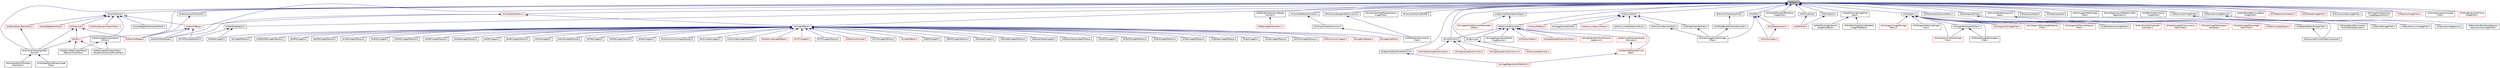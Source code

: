 digraph "itkArray.h"
{
 // LATEX_PDF_SIZE
  edge [fontname="Helvetica",fontsize="10",labelfontname="Helvetica",labelfontsize="10"];
  node [fontname="Helvetica",fontsize="10",shape=record];
  Node1 [label="itkArray.h",height=0.2,width=0.4,color="black", fillcolor="grey75", style="filled", fontcolor="black",tooltip=" "];
  Node1 -> Node2 [dir="back",color="midnightblue",fontsize="10",style="solid",fontname="Helvetica"];
  Node2 [label="itkAutomaticTopologyMesh\lSource.h",height=0.2,width=0.4,color="black", fillcolor="white", style="filled",URL="$itkAutomaticTopologyMeshSource_8h.html",tooltip=" "];
  Node2 -> Node3 [dir="back",color="midnightblue",fontsize="10",style="solid",fontname="Helvetica"];
  Node3 [label="itkSimplexMeshToTriangle\lMeshFilter.h",height=0.2,width=0.4,color="black", fillcolor="white", style="filled",URL="$itkSimplexMeshToTriangleMeshFilter_8h.html",tooltip=" "];
  Node2 -> Node4 [dir="back",color="midnightblue",fontsize="10",style="solid",fontname="Helvetica"];
  Node4 [label="itkTriangleMeshToBinaryImage\lFilter.h",height=0.2,width=0.4,color="black", fillcolor="white", style="filled",URL="$itkTriangleMeshToBinaryImageFilter_8h.html",tooltip=" "];
  Node1 -> Node5 [dir="back",color="midnightblue",fontsize="10",style="solid",fontname="Helvetica"];
  Node5 [label="itkBSplineInterpolationWeight\lFunction.h",height=0.2,width=0.4,color="black", fillcolor="white", style="filled",URL="$itkBSplineInterpolationWeightFunction_8h.html",tooltip=" "];
  Node5 -> Node6 [dir="back",color="midnightblue",fontsize="10",style="solid",fontname="Helvetica"];
  Node6 [label="itkBSplineBaseTransform.h",height=0.2,width=0.4,color="red", fillcolor="white", style="filled",URL="$itkBSplineBaseTransform_8h.html",tooltip=" "];
  Node1 -> Node29 [dir="back",color="midnightblue",fontsize="10",style="solid",fontname="Helvetica"];
  Node29 [label="itkCacheableScalarFunction.h",height=0.2,width=0.4,color="black", fillcolor="white", style="filled",URL="$itkCacheableScalarFunction_8h.html",tooltip=" "];
  Node29 -> Node30 [dir="back",color="midnightblue",fontsize="10",style="solid",fontname="Helvetica"];
  Node30 [label="itkCompositeValleyFunction.h",height=0.2,width=0.4,color="black", fillcolor="white", style="filled",URL="$itkCompositeValleyFunction_8h.html",tooltip=" "];
  Node30 -> Node31 [dir="back",color="midnightblue",fontsize="10",style="solid",fontname="Helvetica"];
  Node31 [label="itkMRIBiasFieldCorrection\lFilter.h",height=0.2,width=0.4,color="black", fillcolor="white", style="filled",URL="$itkMRIBiasFieldCorrectionFilter_8h.html",tooltip=" "];
  Node1 -> Node32 [dir="back",color="midnightblue",fontsize="10",style="solid",fontname="Helvetica"];
  Node32 [label="itkCellInterface.h",height=0.2,width=0.4,color="black", fillcolor="white", style="filled",URL="$itkCellInterface_8h.html",tooltip=" "];
  Node32 -> Node33 [dir="back",color="midnightblue",fontsize="10",style="solid",fontname="Helvetica"];
  Node33 [label="itkDefaultDynamicMeshTraits.h",height=0.2,width=0.4,color="red", fillcolor="white", style="filled",URL="$itkDefaultDynamicMeshTraits_8h.html",tooltip=" "];
  Node32 -> Node42 [dir="back",color="midnightblue",fontsize="10",style="solid",fontname="Helvetica"];
  Node42 [label="itkDefaultStaticMeshTraits.h",height=0.2,width=0.4,color="red", fillcolor="white", style="filled",URL="$itkDefaultStaticMeshTraits_8h.html",tooltip=" "];
  Node42 -> Node2 [dir="back",color="midnightblue",fontsize="10",style="solid",fontname="Helvetica"];
  Node32 -> Node77 [dir="back",color="midnightblue",fontsize="10",style="solid",fontname="Helvetica"];
  Node77 [label="itkMesh.h",height=0.2,width=0.4,color="red", fillcolor="white", style="filled",URL="$itkMesh_8h.html",tooltip=" "];
  Node77 -> Node2 [dir="back",color="midnightblue",fontsize="10",style="solid",fontname="Helvetica"];
  Node77 -> Node78 [dir="back",color="midnightblue",fontsize="10",style="solid",fontname="Helvetica"];
  Node78 [label="itkDeformableSimplexMesh3\lDBalloonForceFilter.h",height=0.2,width=0.4,color="black", fillcolor="white", style="filled",URL="$itkDeformableSimplexMesh3DBalloonForceFilter_8h.html",tooltip=" "];
  Node77 -> Node79 [dir="back",color="midnightblue",fontsize="10",style="solid",fontname="Helvetica"];
  Node79 [label="itkDeformableSimplexMesh3\lDGradientConstraintForceFilter.h",height=0.2,width=0.4,color="black", fillcolor="white", style="filled",URL="$itkDeformableSimplexMesh3DGradientConstraintForceFilter_8h.html",tooltip=" "];
  Node32 -> Node125 [dir="back",color="midnightblue",fontsize="10",style="solid",fontname="Helvetica"];
  Node125 [label="itkMeshIOBase.h",height=0.2,width=0.4,color="red", fillcolor="white", style="filled",URL="$itkMeshIOBase_8h.html",tooltip=" "];
  Node125 -> Node134 [dir="back",color="midnightblue",fontsize="10",style="solid",fontname="Helvetica"];
  Node134 [label="itkMeshFileReader.h",height=0.2,width=0.4,color="red", fillcolor="white", style="filled",URL="$itkMeshFileReader_8h.html",tooltip=" "];
  Node125 -> Node138 [dir="back",color="midnightblue",fontsize="10",style="solid",fontname="Helvetica"];
  Node138 [label="itkMeshIOTestHelper.h",height=0.2,width=0.4,color="black", fillcolor="white", style="filled",URL="$itkMeshIOTestHelper_8h.html",tooltip=" "];
  Node125 -> Node143 [dir="back",color="midnightblue",fontsize="10",style="solid",fontname="Helvetica"];
  Node143 [label="itkVTKPolyDataMeshIO.h",height=0.2,width=0.4,color="black", fillcolor="white", style="filled",URL="$itkVTKPolyDataMeshIO_8h.html",tooltip=" "];
  Node32 -> Node145 [dir="back",color="midnightblue",fontsize="10",style="solid",fontname="Helvetica"];
  Node145 [label="itkQuadEdgeMeshExtendedTraits.h",height=0.2,width=0.4,color="black", fillcolor="white", style="filled",URL="$itkQuadEdgeMeshExtendedTraits_8h.html",tooltip=" "];
  Node32 -> Node146 [dir="back",color="midnightblue",fontsize="10",style="solid",fontname="Helvetica"];
  Node146 [label="itkQuadEdgeMeshTraits.h",height=0.2,width=0.4,color="red", fillcolor="white", style="filled",URL="$itkQuadEdgeMeshTraits_8h.html",tooltip=" "];
  Node32 -> Node147 [dir="back",color="midnightblue",fontsize="10",style="solid",fontname="Helvetica"];
  Node147 [label="itkVertexCell.h",height=0.2,width=0.4,color="red", fillcolor="white", style="filled",URL="$itkVertexCell_8h.html",tooltip=" "];
  Node147 -> Node2 [dir="back",color="midnightblue",fontsize="10",style="solid",fontname="Helvetica"];
  Node147 -> Node77 [dir="back",color="midnightblue",fontsize="10",style="solid",fontname="Helvetica"];
  Node147 -> Node134 [dir="back",color="midnightblue",fontsize="10",style="solid",fontname="Helvetica"];
  Node1 -> Node164 [dir="back",color="midnightblue",fontsize="10",style="solid",fontname="Helvetica"];
  Node164 [label="itkContourDirectedMeanDistance\lImageFilter.h",height=0.2,width=0.4,color="black", fillcolor="white", style="filled",URL="$itkContourDirectedMeanDistanceImageFilter_8h.html",tooltip=" "];
  Node1 -> Node165 [dir="back",color="midnightblue",fontsize="10",style="solid",fontname="Helvetica"];
  Node165 [label="itkConvertArrayPixelBuffer.h",height=0.2,width=0.4,color="black", fillcolor="white", style="filled",URL="$itkConvertArrayPixelBuffer_8h.html",tooltip=" "];
  Node1 -> Node166 [dir="back",color="midnightblue",fontsize="10",style="solid",fontname="Helvetica"];
  Node166 [label="itkCostFunction.h",height=0.2,width=0.4,color="black", fillcolor="white", style="filled",URL="$itkCostFunction_8h.html",tooltip=" "];
  Node166 -> Node167 [dir="back",color="midnightblue",fontsize="10",style="solid",fontname="Helvetica"];
  Node167 [label="itkMultipleValuedCostFunction.h",height=0.2,width=0.4,color="red", fillcolor="white", style="filled",URL="$itkMultipleValuedCostFunction_8h.html",tooltip=" "];
  Node166 -> Node176 [dir="back",color="midnightblue",fontsize="10",style="solid",fontname="Helvetica"];
  Node176 [label="itkSingleValuedCostFunction.h",height=0.2,width=0.4,color="red", fillcolor="white", style="filled",URL="$itkSingleValuedCostFunction_8h.html",tooltip=" "];
  Node166 -> Node210 [dir="back",color="midnightblue",fontsize="10",style="solid",fontname="Helvetica"];
  Node210 [label="itkSingleValuedCostFunctionv4.h",height=0.2,width=0.4,color="red", fillcolor="white", style="filled",URL="$itkSingleValuedCostFunctionv4_8h.html",tooltip=" "];
  Node1 -> Node233 [dir="back",color="midnightblue",fontsize="10",style="solid",fontname="Helvetica"];
  Node233 [label="itkDecisionRule.h",height=0.2,width=0.4,color="black", fillcolor="white", style="filled",URL="$itkDecisionRule_8h.html",tooltip=" "];
  Node233 -> Node234 [dir="back",color="midnightblue",fontsize="10",style="solid",fontname="Helvetica"];
  Node234 [label="itkClassifierBase.h",height=0.2,width=0.4,color="red", fillcolor="white", style="filled",URL="$itkClassifierBase_8h.html",tooltip=" "];
  Node233 -> Node238 [dir="back",color="midnightblue",fontsize="10",style="solid",fontname="Helvetica"];
  Node238 [label="itkImageClassifierFilter.h",height=0.2,width=0.4,color="black", fillcolor="white", style="filled",URL="$itkImageClassifierFilter_8h.html",tooltip=" "];
  Node233 -> Node239 [dir="back",color="midnightblue",fontsize="10",style="solid",fontname="Helvetica"];
  Node239 [label="itkMaximumDecisionRule.h",height=0.2,width=0.4,color="red", fillcolor="white", style="filled",URL="$itkMaximumDecisionRule_8h.html",tooltip=" "];
  Node233 -> Node241 [dir="back",color="midnightblue",fontsize="10",style="solid",fontname="Helvetica"];
  Node241 [label="itkMaximumRatioDecisionRule.h",height=0.2,width=0.4,color="black", fillcolor="white", style="filled",URL="$itkMaximumRatioDecisionRule_8h.html",tooltip=" "];
  Node233 -> Node242 [dir="back",color="midnightblue",fontsize="10",style="solid",fontname="Helvetica"];
  Node242 [label="itkMinimumDecisionRule.h",height=0.2,width=0.4,color="black", fillcolor="white", style="filled",URL="$itkMinimumDecisionRule_8h.html",tooltip=" "];
  Node242 -> Node243 [dir="back",color="midnightblue",fontsize="10",style="solid",fontname="Helvetica"];
  Node243 [label="itkScalarImageKmeansImage\lFilter.h",height=0.2,width=0.4,color="black", fillcolor="white", style="filled",URL="$itkScalarImageKmeansImageFilter_8h.html",tooltip=" "];
  Node233 -> Node244 [dir="back",color="midnightblue",fontsize="10",style="solid",fontname="Helvetica"];
  Node244 [label="itkSampleClassifierFilter.h",height=0.2,width=0.4,color="black", fillcolor="white", style="filled",URL="$itkSampleClassifierFilter_8h.html",tooltip=" "];
  Node244 -> Node243 [dir="back",color="midnightblue",fontsize="10",style="solid",fontname="Helvetica"];
  Node1 -> Node107 [dir="back",color="midnightblue",fontsize="10",style="solid",fontname="Helvetica"];
  Node107 [label="itkDeformableSimplexMesh3\lDFilter.h",height=0.2,width=0.4,color="black", fillcolor="white", style="filled",URL="$itkDeformableSimplexMesh3DFilter_8h.html",tooltip=" "];
  Node107 -> Node78 [dir="back",color="midnightblue",fontsize="10",style="solid",fontname="Helvetica"];
  Node107 -> Node79 [dir="back",color="midnightblue",fontsize="10",style="solid",fontname="Helvetica"];
  Node1 -> Node245 [dir="back",color="midnightblue",fontsize="10",style="solid",fontname="Helvetica"];
  Node245 [label="itkDirectedHausdorffDistance\lImageFilter.h",height=0.2,width=0.4,color="black", fillcolor="white", style="filled",URL="$itkDirectedHausdorffDistanceImageFilter_8h.html",tooltip=" "];
  Node1 -> Node246 [dir="back",color="midnightblue",fontsize="10",style="solid",fontname="Helvetica"];
  Node246 [label="itkFancyString.h",height=0.2,width=0.4,color="black", fillcolor="white", style="filled",URL="$itkFancyString_8h.html",tooltip=" "];
  Node246 -> Node247 [dir="back",color="midnightblue",fontsize="10",style="solid",fontname="Helvetica"];
  Node247 [label="itkDOMNode.h",height=0.2,width=0.4,color="red", fillcolor="white", style="filled",URL="$itkDOMNode_8h.html",tooltip=" "];
  Node1 -> Node87 [dir="back",color="midnightblue",fontsize="10",style="solid",fontname="Helvetica"];
  Node87 [label="itkFastMarchingImageFilter\lBase.h",height=0.2,width=0.4,color="black", fillcolor="white", style="filled",URL="$itkFastMarchingImageFilterBase_8h.html",tooltip=" "];
  Node87 -> Node88 [dir="back",color="midnightblue",fontsize="10",style="solid",fontname="Helvetica"];
  Node88 [label="itkFastMarchingExtension\lImageFilterBase.h",height=0.2,width=0.4,color="black", fillcolor="white", style="filled",URL="$itkFastMarchingExtensionImageFilterBase_8h.html",tooltip=" "];
  Node87 -> Node89 [dir="back",color="midnightblue",fontsize="10",style="solid",fontname="Helvetica"];
  Node89 [label="itkFastMarchingUpwindGradient\lImageFilterBase.h",height=0.2,width=0.4,color="black", fillcolor="white", style="filled",URL="$itkFastMarchingUpwindGradientImageFilterBase_8h.html",tooltip=" "];
  Node1 -> Node253 [dir="back",color="midnightblue",fontsize="10",style="solid",fontname="Helvetica"];
  Node253 [label="itkHistogram.h",height=0.2,width=0.4,color="black", fillcolor="white", style="filled",URL="$itkHistogram_8h.html",tooltip=" "];
  Node253 -> Node12 [dir="back",color="midnightblue",fontsize="10",style="solid",fontname="Helvetica"];
  Node12 [label="itkHistogramImageToImage\lMetric.h",height=0.2,width=0.4,color="red", fillcolor="white", style="filled",URL="$itkHistogramImageToImageMetric_8h.html",tooltip=" "];
  Node253 -> Node254 [dir="back",color="midnightblue",fontsize="10",style="solid",fontname="Helvetica"];
  Node254 [label="itkHistogramMatchingImage\lFilter.h",height=0.2,width=0.4,color="black", fillcolor="white", style="filled",URL="$itkHistogramMatchingImageFilter_8h.html",tooltip=" "];
  Node253 -> Node255 [dir="back",color="midnightblue",fontsize="10",style="solid",fontname="Helvetica"];
  Node255 [label="itkHistogramThresholdImage\lFilter.h",height=0.2,width=0.4,color="red", fillcolor="white", style="filled",URL="$itkHistogramThresholdImageFilter_8h.html",tooltip=" "];
  Node253 -> Node268 [dir="back",color="midnightblue",fontsize="10",style="solid",fontname="Helvetica"];
  Node268 [label="itkHistogramToImageFilter.h",height=0.2,width=0.4,color="red", fillcolor="white", style="filled",URL="$itkHistogramToImageFilter_8h.html",tooltip=" "];
  Node253 -> Node273 [dir="back",color="midnightblue",fontsize="10",style="solid",fontname="Helvetica"];
  Node273 [label="itkHistogramToRunLengthFeatures\lFilter.h",height=0.2,width=0.4,color="red", fillcolor="white", style="filled",URL="$itkHistogramToRunLengthFeaturesFilter_8h.html",tooltip=" "];
  Node253 -> Node275 [dir="back",color="midnightblue",fontsize="10",style="solid",fontname="Helvetica"];
  Node275 [label="itkHistogramToTextureFeatures\lFilter.h",height=0.2,width=0.4,color="red", fillcolor="white", style="filled",URL="$itkHistogramToTextureFeaturesFilter_8h.html",tooltip=" "];
  Node253 -> Node277 [dir="back",color="midnightblue",fontsize="10",style="solid",fontname="Helvetica"];
  Node277 [label="itkImageToHistogramFilter.h",height=0.2,width=0.4,color="black", fillcolor="white", style="filled",URL="$itkImageToHistogramFilter_8h.html",tooltip=" "];
  Node277 -> Node255 [dir="back",color="midnightblue",fontsize="10",style="solid",fontname="Helvetica"];
  Node277 -> Node278 [dir="back",color="midnightblue",fontsize="10",style="solid",fontname="Helvetica"];
  Node278 [label="itkMaskedImageToHistogram\lFilter.h",height=0.2,width=0.4,color="black", fillcolor="white", style="filled",URL="$itkMaskedImageToHistogramFilter_8h.html",tooltip=" "];
  Node253 -> Node279 [dir="back",color="midnightblue",fontsize="10",style="solid",fontname="Helvetica"];
  Node279 [label="itkLabelStatisticsImageFilter.h",height=0.2,width=0.4,color="black", fillcolor="white", style="filled",URL="$itkLabelStatisticsImageFilter_8h.html",tooltip=" "];
  Node253 -> Node278 [dir="back",color="midnightblue",fontsize="10",style="solid",fontname="Helvetica"];
  Node253 -> Node280 [dir="back",color="midnightblue",fontsize="10",style="solid",fontname="Helvetica"];
  Node280 [label="itkOtsuMultipleThresholds\lCalculator.h",height=0.2,width=0.4,color="red", fillcolor="white", style="filled",URL="$itkOtsuMultipleThresholdsCalculator_8h.html",tooltip=" "];
  Node253 -> Node283 [dir="back",color="midnightblue",fontsize="10",style="solid",fontname="Helvetica"];
  Node283 [label="itkScalarImageToCooccurrence\lMatrixFilter.h",height=0.2,width=0.4,color="red", fillcolor="white", style="filled",URL="$itkScalarImageToCooccurrenceMatrixFilter_8h.html",tooltip=" "];
  Node253 -> Node284 [dir="back",color="midnightblue",fontsize="10",style="solid",fontname="Helvetica"];
  Node284 [label="itkScalarImageToHistogram\lGenerator.h",height=0.2,width=0.4,color="red", fillcolor="white", style="filled",URL="$itkScalarImageToHistogramGenerator_8h.html",tooltip=" "];
  Node253 -> Node285 [dir="back",color="midnightblue",fontsize="10",style="solid",fontname="Helvetica"];
  Node285 [label="itkScalarImageToRunLength\lMatrixFilter.h",height=0.2,width=0.4,color="red", fillcolor="white", style="filled",URL="$itkScalarImageToRunLengthMatrixFilter_8h.html",tooltip=" "];
  Node253 -> Node286 [dir="back",color="midnightblue",fontsize="10",style="solid",fontname="Helvetica"];
  Node286 [label="itkStatisticsLabelObject.h",height=0.2,width=0.4,color="red", fillcolor="white", style="filled",URL="$itkStatisticsLabelObject_8h.html",tooltip=" "];
  Node1 -> Node298 [dir="back",color="midnightblue",fontsize="10",style="solid",fontname="Helvetica"];
  Node298 [label="itkImageIOBase.h",height=0.2,width=0.4,color="black", fillcolor="white", style="filled",URL="$itkImageIOBase_8h.html",tooltip=" "];
  Node298 -> Node299 [dir="back",color="midnightblue",fontsize="10",style="solid",fontname="Helvetica"];
  Node299 [label="itkBMPImageIO.h",height=0.2,width=0.4,color="black", fillcolor="white", style="filled",URL="$itkBMPImageIO_8h.html",tooltip=" "];
  Node298 -> Node300 [dir="back",color="midnightblue",fontsize="10",style="solid",fontname="Helvetica"];
  Node300 [label="itkBMPImageIOFactory.h",height=0.2,width=0.4,color="black", fillcolor="white", style="filled",URL="$itkBMPImageIOFactory_8h.html",tooltip=" "];
  Node298 -> Node301 [dir="back",color="midnightblue",fontsize="10",style="solid",fontname="Helvetica"];
  Node301 [label="itkBioRadImageIO.h",height=0.2,width=0.4,color="black", fillcolor="white", style="filled",URL="$itkBioRadImageIO_8h.html",tooltip=" "];
  Node298 -> Node302 [dir="back",color="midnightblue",fontsize="10",style="solid",fontname="Helvetica"];
  Node302 [label="itkBioRadImageIOFactory.h",height=0.2,width=0.4,color="black", fillcolor="white", style="filled",URL="$itkBioRadImageIOFactory_8h.html",tooltip=" "];
  Node298 -> Node303 [dir="back",color="midnightblue",fontsize="10",style="solid",fontname="Helvetica"];
  Node303 [label="itkBruker2dseqImageIO.h",height=0.2,width=0.4,color="black", fillcolor="white", style="filled",URL="$itkBruker2dseqImageIO_8h.html",tooltip=" "];
  Node298 -> Node304 [dir="back",color="midnightblue",fontsize="10",style="solid",fontname="Helvetica"];
  Node304 [label="itkBruker2dseqImageIOFactory.h",height=0.2,width=0.4,color="black", fillcolor="white", style="filled",URL="$itkBruker2dseqImageIOFactory_8h.html",tooltip=" "];
  Node298 -> Node305 [dir="back",color="midnightblue",fontsize="10",style="solid",fontname="Helvetica"];
  Node305 [label="itkGDCMImageIO.h",height=0.2,width=0.4,color="black", fillcolor="white", style="filled",URL="$itkGDCMImageIO_8h.html",tooltip=" "];
  Node298 -> Node306 [dir="back",color="midnightblue",fontsize="10",style="solid",fontname="Helvetica"];
  Node306 [label="itkGDCMImageIOFactory.h",height=0.2,width=0.4,color="black", fillcolor="white", style="filled",URL="$itkGDCMImageIOFactory_8h.html",tooltip=" "];
  Node298 -> Node307 [dir="back",color="midnightblue",fontsize="10",style="solid",fontname="Helvetica"];
  Node307 [label="itkGE4ImageIOFactory.h",height=0.2,width=0.4,color="black", fillcolor="white", style="filled",URL="$itkGE4ImageIOFactory_8h.html",tooltip=" "];
  Node298 -> Node308 [dir="back",color="midnightblue",fontsize="10",style="solid",fontname="Helvetica"];
  Node308 [label="itkGE5ImageIOFactory.h",height=0.2,width=0.4,color="black", fillcolor="white", style="filled",URL="$itkGE5ImageIOFactory_8h.html",tooltip=" "];
  Node298 -> Node309 [dir="back",color="midnightblue",fontsize="10",style="solid",fontname="Helvetica"];
  Node309 [label="itkGEAdwImageIOFactory.h",height=0.2,width=0.4,color="black", fillcolor="white", style="filled",URL="$itkGEAdwImageIOFactory_8h.html",tooltip=" "];
  Node298 -> Node310 [dir="back",color="midnightblue",fontsize="10",style="solid",fontname="Helvetica"];
  Node310 [label="itkGiplImageIO.h",height=0.2,width=0.4,color="black", fillcolor="white", style="filled",URL="$itkGiplImageIO_8h.html",tooltip=" "];
  Node298 -> Node311 [dir="back",color="midnightblue",fontsize="10",style="solid",fontname="Helvetica"];
  Node311 [label="itkGiplImageIOFactory.h",height=0.2,width=0.4,color="black", fillcolor="white", style="filled",URL="$itkGiplImageIOFactory_8h.html",tooltip=" "];
  Node298 -> Node312 [dir="back",color="midnightblue",fontsize="10",style="solid",fontname="Helvetica"];
  Node312 [label="itkHDF5ImageIOFactory.h",height=0.2,width=0.4,color="black", fillcolor="white", style="filled",URL="$itkHDF5ImageIOFactory_8h.html",tooltip=" "];
  Node298 -> Node313 [dir="back",color="midnightblue",fontsize="10",style="solid",fontname="Helvetica"];
  Node313 [label="itkIPLCommonImageIO.h",height=0.2,width=0.4,color="red", fillcolor="white", style="filled",URL="$itkIPLCommonImageIO_8h.html",tooltip="This file was written as a modification to the itkMetaImageIO as a new method for reading in files fr..."];
  Node298 -> Node318 [dir="back",color="midnightblue",fontsize="10",style="solid",fontname="Helvetica"];
  Node318 [label="itkImageFileReader.h",height=0.2,width=0.4,color="red", fillcolor="white", style="filled",URL="$itkImageFileReader_8h.html",tooltip=" "];
  Node298 -> Node321 [dir="back",color="midnightblue",fontsize="10",style="solid",fontname="Helvetica"];
  Node321 [label="itkImageFileWriter.h",height=0.2,width=0.4,color="red", fillcolor="white", style="filled",URL="$itkImageFileWriter_8h.html",tooltip=" "];
  Node298 -> Node323 [dir="back",color="midnightblue",fontsize="10",style="solid",fontname="Helvetica"];
  Node323 [label="itkImageIOFactory.h",height=0.2,width=0.4,color="black", fillcolor="white", style="filled",URL="$itkImageIOFactory_8h.html",tooltip=" "];
  Node298 -> Node324 [dir="back",color="midnightblue",fontsize="10",style="solid",fontname="Helvetica"];
  Node324 [label="itkJPEG2000ImageIOFactory.h",height=0.2,width=0.4,color="black", fillcolor="white", style="filled",URL="$itkJPEG2000ImageIOFactory_8h.html",tooltip=" "];
  Node298 -> Node325 [dir="back",color="midnightblue",fontsize="10",style="solid",fontname="Helvetica"];
  Node325 [label="itkJPEGImageIO.h",height=0.2,width=0.4,color="black", fillcolor="white", style="filled",URL="$itkJPEGImageIO_8h.html",tooltip=" "];
  Node298 -> Node326 [dir="back",color="midnightblue",fontsize="10",style="solid",fontname="Helvetica"];
  Node326 [label="itkJPEGImageIOFactory.h",height=0.2,width=0.4,color="black", fillcolor="white", style="filled",URL="$itkJPEGImageIOFactory_8h.html",tooltip=" "];
  Node298 -> Node327 [dir="back",color="midnightblue",fontsize="10",style="solid",fontname="Helvetica"];
  Node327 [label="itkLSMImageIOFactory.h",height=0.2,width=0.4,color="black", fillcolor="white", style="filled",URL="$itkLSMImageIOFactory_8h.html",tooltip=" "];
  Node298 -> Node328 [dir="back",color="midnightblue",fontsize="10",style="solid",fontname="Helvetica"];
  Node328 [label="itkMINCImageIO.h",height=0.2,width=0.4,color="black", fillcolor="white", style="filled",URL="$itkMINCImageIO_8h.html",tooltip=" "];
  Node298 -> Node329 [dir="back",color="midnightblue",fontsize="10",style="solid",fontname="Helvetica"];
  Node329 [label="itkMINCImageIOFactory.h",height=0.2,width=0.4,color="black", fillcolor="white", style="filled",URL="$itkMINCImageIOFactory_8h.html",tooltip=" "];
  Node298 -> Node330 [dir="back",color="midnightblue",fontsize="10",style="solid",fontname="Helvetica"];
  Node330 [label="itkMRCImageIOFactory.h",height=0.2,width=0.4,color="black", fillcolor="white", style="filled",URL="$itkMRCImageIOFactory_8h.html",tooltip=" "];
  Node298 -> Node331 [dir="back",color="midnightblue",fontsize="10",style="solid",fontname="Helvetica"];
  Node331 [label="itkMetaImageIO.h",height=0.2,width=0.4,color="black", fillcolor="white", style="filled",URL="$itkMetaImageIO_8h.html",tooltip=" "];
  Node298 -> Node332 [dir="back",color="midnightblue",fontsize="10",style="solid",fontname="Helvetica"];
  Node332 [label="itkMetaImageIOFactory.h",height=0.2,width=0.4,color="black", fillcolor="white", style="filled",URL="$itkMetaImageIOFactory_8h.html",tooltip=" "];
  Node298 -> Node333 [dir="back",color="midnightblue",fontsize="10",style="solid",fontname="Helvetica"];
  Node333 [label="itkNiftiImageIO.h",height=0.2,width=0.4,color="black", fillcolor="white", style="filled",URL="$itkNiftiImageIO_8h.html",tooltip=" "];
  Node298 -> Node334 [dir="back",color="midnightblue",fontsize="10",style="solid",fontname="Helvetica"];
  Node334 [label="itkNiftiImageIOFactory.h",height=0.2,width=0.4,color="black", fillcolor="white", style="filled",URL="$itkNiftiImageIOFactory_8h.html",tooltip=" "];
  Node298 -> Node335 [dir="back",color="midnightblue",fontsize="10",style="solid",fontname="Helvetica"];
  Node335 [label="itkNrrdImageIO.h",height=0.2,width=0.4,color="black", fillcolor="white", style="filled",URL="$itkNrrdImageIO_8h.html",tooltip=" "];
  Node298 -> Node336 [dir="back",color="midnightblue",fontsize="10",style="solid",fontname="Helvetica"];
  Node336 [label="itkNrrdImageIOFactory.h",height=0.2,width=0.4,color="black", fillcolor="white", style="filled",URL="$itkNrrdImageIOFactory_8h.html",tooltip=" "];
  Node298 -> Node337 [dir="back",color="midnightblue",fontsize="10",style="solid",fontname="Helvetica"];
  Node337 [label="itkPNGImageIO.h",height=0.2,width=0.4,color="black", fillcolor="white", style="filled",URL="$itkPNGImageIO_8h.html",tooltip=" "];
  Node298 -> Node338 [dir="back",color="midnightblue",fontsize="10",style="solid",fontname="Helvetica"];
  Node338 [label="itkPNGImageIOFactory.h",height=0.2,width=0.4,color="black", fillcolor="white", style="filled",URL="$itkPNGImageIOFactory_8h.html",tooltip=" "];
  Node298 -> Node339 [dir="back",color="midnightblue",fontsize="10",style="solid",fontname="Helvetica"];
  Node339 [label="itkRawImageIO.h",height=0.2,width=0.4,color="black", fillcolor="white", style="filled",URL="$itkRawImageIO_8h.html",tooltip=" "];
  Node298 -> Node340 [dir="back",color="midnightblue",fontsize="10",style="solid",fontname="Helvetica"];
  Node340 [label="itkSiemensVisionImageIOFactory.h",height=0.2,width=0.4,color="black", fillcolor="white", style="filled",URL="$itkSiemensVisionImageIOFactory_8h.html",tooltip=" "];
  Node298 -> Node341 [dir="back",color="midnightblue",fontsize="10",style="solid",fontname="Helvetica"];
  Node341 [label="itkStimulateImageIO.h",height=0.2,width=0.4,color="black", fillcolor="white", style="filled",URL="$itkStimulateImageIO_8h.html",tooltip=" "];
  Node298 -> Node342 [dir="back",color="midnightblue",fontsize="10",style="solid",fontname="Helvetica"];
  Node342 [label="itkStimulateImageIOFactory.h",height=0.2,width=0.4,color="black", fillcolor="white", style="filled",URL="$itkStimulateImageIOFactory_8h.html",tooltip=" "];
  Node298 -> Node343 [dir="back",color="midnightblue",fontsize="10",style="solid",fontname="Helvetica"];
  Node343 [label="itkStreamingImageIOBase.h",height=0.2,width=0.4,color="red", fillcolor="white", style="filled",URL="$itkStreamingImageIOBase_8h.html",tooltip=" "];
  Node298 -> Node348 [dir="back",color="midnightblue",fontsize="10",style="solid",fontname="Helvetica"];
  Node348 [label="itkTIFFImageIO.h",height=0.2,width=0.4,color="red", fillcolor="white", style="filled",URL="$itkTIFFImageIO_8h.html",tooltip=" "];
  Node298 -> Node350 [dir="back",color="midnightblue",fontsize="10",style="solid",fontname="Helvetica"];
  Node350 [label="itkTIFFImageIOFactory.h",height=0.2,width=0.4,color="black", fillcolor="white", style="filled",URL="$itkTIFFImageIOFactory_8h.html",tooltip=" "];
  Node298 -> Node351 [dir="back",color="midnightblue",fontsize="10",style="solid",fontname="Helvetica"];
  Node351 [label="itkTestDriverInclude.h",height=0.2,width=0.4,color="red", fillcolor="white", style="filled",URL="$itkTestDriverInclude_8h.html",tooltip=" "];
  Node298 -> Node354 [dir="back",color="midnightblue",fontsize="10",style="solid",fontname="Helvetica"];
  Node354 [label="itkVTKImageIOFactory.h",height=0.2,width=0.4,color="black", fillcolor="white", style="filled",URL="$itkVTKImageIOFactory_8h.html",tooltip=" "];
  Node298 -> Node355 [dir="back",color="midnightblue",fontsize="10",style="solid",fontname="Helvetica"];
  Node355 [label="itkVideoIOBase.h",height=0.2,width=0.4,color="red", fillcolor="white", style="filled",URL="$itkVideoIOBase_8h.html",tooltip=" "];
  Node1 -> Node361 [dir="back",color="midnightblue",fontsize="10",style="solid",fontname="Helvetica"];
  Node361 [label="itkKdTree.h",height=0.2,width=0.4,color="black", fillcolor="white", style="filled",URL="$itkKdTree_8h.html",tooltip=" "];
  Node361 -> Node362 [dir="back",color="midnightblue",fontsize="10",style="solid",fontname="Helvetica"];
  Node362 [label="itkKdTreeGenerator.h",height=0.2,width=0.4,color="red", fillcolor="white", style="filled",URL="$itkKdTreeGenerator_8h.html",tooltip=" "];
  Node362 -> Node364 [dir="back",color="midnightblue",fontsize="10",style="solid",fontname="Helvetica"];
  Node364 [label="itkPointsLocator.h",height=0.2,width=0.4,color="red", fillcolor="white", style="filled",URL="$itkPointsLocator_8h.html",tooltip=" "];
  Node361 -> Node364 [dir="back",color="midnightblue",fontsize="10",style="solid",fontname="Helvetica"];
  Node361 -> Node243 [dir="back",color="midnightblue",fontsize="10",style="solid",fontname="Helvetica"];
  Node1 -> Node366 [dir="back",color="midnightblue",fontsize="10",style="solid",fontname="Helvetica"];
  Node366 [label="itkMahalanobisDistanceMetric.h",height=0.2,width=0.4,color="black", fillcolor="white", style="filled",URL="$itkMahalanobisDistanceMetric_8h.html",tooltip=" "];
  Node1 -> Node367 [dir="back",color="midnightblue",fontsize="10",style="solid",fontname="Helvetica"];
  Node367 [label="itkMeanSampleFilter.h",height=0.2,width=0.4,color="black", fillcolor="white", style="filled",URL="$itkMeanSampleFilter_8h.html",tooltip=" "];
  Node367 -> Node368 [dir="back",color="midnightblue",fontsize="10",style="solid",fontname="Helvetica"];
  Node368 [label="itkWeightedMeanSampleFilter.h",height=0.2,width=0.4,color="black", fillcolor="white", style="filled",URL="$itkWeightedMeanSampleFilter_8h.html",tooltip=" "];
  Node368 -> Node369 [dir="back",color="midnightblue",fontsize="10",style="solid",fontname="Helvetica"];
  Node369 [label="itkGaussianMixtureModelComponent.h",height=0.2,width=0.4,color="black", fillcolor="white", style="filled",URL="$itkGaussianMixtureModelComponent_8h.html",tooltip=" "];
  Node1 -> Node370 [dir="back",color="midnightblue",fontsize="10",style="solid",fontname="Helvetica"];
  Node370 [label="itkMeshConvertPixelTraits.h",height=0.2,width=0.4,color="black", fillcolor="white", style="filled",URL="$itkMeshConvertPixelTraits_8h.html",tooltip=" "];
  Node370 -> Node134 [dir="back",color="midnightblue",fontsize="10",style="solid",fontname="Helvetica"];
  Node1 -> Node138 [dir="back",color="midnightblue",fontsize="10",style="solid",fontname="Helvetica"];
  Node1 -> Node371 [dir="back",color="midnightblue",fontsize="10",style="solid",fontname="Helvetica"];
  Node371 [label="itkMetaArrayReader.h",height=0.2,width=0.4,color="black", fillcolor="white", style="filled",URL="$itkMetaArrayReader_8h.html",tooltip=" "];
  Node1 -> Node372 [dir="back",color="midnightblue",fontsize="10",style="solid",fontname="Helvetica"];
  Node372 [label="itkMetaArrayWriter.h",height=0.2,width=0.4,color="black", fillcolor="white", style="filled",URL="$itkMetaArrayWriter_8h.html",tooltip=" "];
  Node1 -> Node373 [dir="back",color="midnightblue",fontsize="10",style="solid",fontname="Helvetica"];
  Node373 [label="itkMetaDataObject.h",height=0.2,width=0.4,color="black", fillcolor="white", style="filled",URL="$itkMetaDataObject_8h.html",tooltip=" "];
  Node373 -> Node331 [dir="back",color="midnightblue",fontsize="10",style="solid",fontname="Helvetica"];
  Node373 -> Node143 [dir="back",color="midnightblue",fontsize="10",style="solid",fontname="Helvetica"];
  Node1 -> Node374 [dir="back",color="midnightblue",fontsize="10",style="solid",fontname="Helvetica"];
  Node374 [label="itkMixtureModelComponent\lBase.h",height=0.2,width=0.4,color="black", fillcolor="white", style="filled",URL="$itkMixtureModelComponentBase_8h.html",tooltip=" "];
  Node374 -> Node375 [dir="back",color="midnightblue",fontsize="10",style="solid",fontname="Helvetica"];
  Node375 [label="itkExpectationMaximization\lMixtureModelEstimator.h",height=0.2,width=0.4,color="black", fillcolor="white", style="filled",URL="$itkExpectationMaximizationMixtureModelEstimator_8h.html",tooltip=" "];
  Node374 -> Node369 [dir="back",color="midnightblue",fontsize="10",style="solid",fontname="Helvetica"];
  Node1 -> Node376 [dir="back",color="midnightblue",fontsize="10",style="solid",fontname="Helvetica"];
  Node376 [label="itkMultiLabelSTAPLEImage\lFilter.h",height=0.2,width=0.4,color="black", fillcolor="white", style="filled",URL="$itkMultiLabelSTAPLEImageFilter_8h.html",tooltip=" "];
  Node1 -> Node377 [dir="back",color="midnightblue",fontsize="10",style="solid",fontname="Helvetica"];
  Node377 [label="itkMultiResolutionPDEDeformable\lRegistration.h",height=0.2,width=0.4,color="black", fillcolor="white", style="filled",URL="$itkMultiResolutionPDEDeformableRegistration_8h.html",tooltip=" "];
  Node1 -> Node378 [dir="back",color="midnightblue",fontsize="10",style="solid",fontname="Helvetica"];
  Node378 [label="itkMultivariateLegendrePolynomial.h",height=0.2,width=0.4,color="black", fillcolor="white", style="filled",URL="$itkMultivariateLegendrePolynomial_8h.html",tooltip=" "];
  Node378 -> Node31 [dir="back",color="midnightblue",fontsize="10",style="solid",fontname="Helvetica"];
  Node1 -> Node116 [dir="back",color="midnightblue",fontsize="10",style="solid",fontname="Helvetica"];
  Node116 [label="itkN4BiasFieldCorrection\lImageFilter.h",height=0.2,width=0.4,color="black", fillcolor="white", style="filled",URL="$itkN4BiasFieldCorrectionImageFilter_8h.html",tooltip=" "];
  Node1 -> Node379 [dir="back",color="midnightblue",fontsize="10",style="solid",fontname="Helvetica"];
  Node379 [label="itkNaryFunctorImageFilter.h",height=0.2,width=0.4,color="black", fillcolor="white", style="filled",URL="$itkNaryFunctorImageFilter_8h.html",tooltip=" "];
  Node379 -> Node380 [dir="back",color="midnightblue",fontsize="10",style="solid",fontname="Helvetica"];
  Node380 [label="itkNaryAddImageFilter.h",height=0.2,width=0.4,color="black", fillcolor="white", style="filled",URL="$itkNaryAddImageFilter_8h.html",tooltip=" "];
  Node379 -> Node381 [dir="back",color="midnightblue",fontsize="10",style="solid",fontname="Helvetica"];
  Node381 [label="itkNaryMaximumImageFilter.h",height=0.2,width=0.4,color="black", fillcolor="white", style="filled",URL="$itkNaryMaximumImageFilter_8h.html",tooltip=" "];
  Node1 -> Node382 [dir="back",color="midnightblue",fontsize="10",style="solid",fontname="Helvetica"];
  Node382 [label="itkNumericTraitsArrayPixel.h",height=0.2,width=0.4,color="black", fillcolor="white", style="filled",URL="$itkNumericTraitsArrayPixel_8h.html",tooltip=" "];
  Node382 -> Node383 [dir="back",color="midnightblue",fontsize="10",style="solid",fontname="Helvetica"];
  Node383 [label="itkKdTreeBasedKmeansEstimator.h",height=0.2,width=0.4,color="black", fillcolor="white", style="filled",URL="$itkKdTreeBasedKmeansEstimator_8h.html",tooltip=" "];
  Node383 -> Node243 [dir="back",color="midnightblue",fontsize="10",style="solid",fontname="Helvetica"];
  Node1 -> Node118 [dir="back",color="midnightblue",fontsize="10",style="solid",fontname="Helvetica"];
  Node118 [label="itkObjectToObjectMultiMetricv4.h",height=0.2,width=0.4,color="black", fillcolor="white", style="filled",URL="$itkObjectToObjectMultiMetricv4_8h.html",tooltip=" "];
  Node118 -> Node60 [dir="back",color="midnightblue",fontsize="10",style="solid",fontname="Helvetica"];
  Node60 [label="itkImageRegistrationMethodv4.h",height=0.2,width=0.4,color="red", fillcolor="white", style="filled",URL="$itkImageRegistrationMethodv4_8h.html",tooltip=" "];
  Node1 -> Node384 [dir="back",color="midnightblue",fontsize="10",style="solid",fontname="Helvetica"];
  Node384 [label="itkOptimizer.h",height=0.2,width=0.4,color="black", fillcolor="white", style="filled",URL="$itkOptimizer_8h.html",tooltip=" "];
  Node384 -> Node385 [dir="back",color="midnightblue",fontsize="10",style="solid",fontname="Helvetica"];
  Node385 [label="itkNonLinearOptimizer.h",height=0.2,width=0.4,color="red", fillcolor="white", style="filled",URL="$itkNonLinearOptimizer_8h.html",tooltip=" "];
  Node1 -> Node386 [dir="back",color="midnightblue",fontsize="10",style="solid",fontname="Helvetica"];
  Node386 [label="itkOptimizerParameters.h",height=0.2,width=0.4,color="black", fillcolor="white", style="filled",URL="$itkOptimizerParameters_8h.html",tooltip=" "];
  Node386 -> Node166 [dir="back",color="midnightblue",fontsize="10",style="solid",fontname="Helvetica"];
  Node386 -> Node387 [dir="back",color="midnightblue",fontsize="10",style="solid",fontname="Helvetica"];
  Node387 [label="itkImageRegistrationMethod\lImageSource.h",height=0.2,width=0.4,color="black", fillcolor="white", style="filled",URL="$itkImageRegistrationMethodImageSource_8h.html",tooltip=" "];
  Node386 -> Node213 [dir="back",color="midnightblue",fontsize="10",style="solid",fontname="Helvetica"];
  Node213 [label="itkObjectToObjectOptimizer\lBase.h",height=0.2,width=0.4,color="red", fillcolor="white", style="filled",URL="$itkObjectToObjectOptimizerBase_8h.html",tooltip=" "];
  Node213 -> Node60 [dir="back",color="midnightblue",fontsize="10",style="solid",fontname="Helvetica"];
  Node386 -> Node384 [dir="back",color="midnightblue",fontsize="10",style="solid",fontname="Helvetica"];
  Node386 -> Node388 [dir="back",color="midnightblue",fontsize="10",style="solid",fontname="Helvetica"];
  Node388 [label="itkOptimizerParameterScales\lEstimator.h",height=0.2,width=0.4,color="red", fillcolor="white", style="filled",URL="$itkOptimizerParameterScalesEstimator_8h.html",tooltip=" "];
  Node388 -> Node213 [dir="back",color="midnightblue",fontsize="10",style="solid",fontname="Helvetica"];
  Node386 -> Node394 [dir="back",color="midnightblue",fontsize="10",style="solid",fontname="Helvetica"];
  Node394 [label="itkShapeSignedDistanceFunction.h",height=0.2,width=0.4,color="red", fillcolor="white", style="filled",URL="$itkShapeSignedDistanceFunction_8h.html",tooltip=" "];
  Node386 -> Node231 [dir="back",color="midnightblue",fontsize="10",style="solid",fontname="Helvetica"];
  Node231 [label="itkSingleValuedVnlCostFunction\lAdaptorv4.h",height=0.2,width=0.4,color="red", fillcolor="white", style="filled",URL="$itkSingleValuedVnlCostFunctionAdaptorv4_8h.html",tooltip=" "];
  Node386 -> Node399 [dir="back",color="midnightblue",fontsize="10",style="solid",fontname="Helvetica"];
  Node399 [label="itkTransformBase.h",height=0.2,width=0.4,color="red", fillcolor="white", style="filled",URL="$itkTransformBase_8h.html",tooltip=" "];
  Node1 -> Node519 [dir="back",color="midnightblue",fontsize="10",style="solid",fontname="Helvetica"];
  Node519 [label="itkOptimizerParametersHelper.h",height=0.2,width=0.4,color="black", fillcolor="white", style="filled",URL="$itkOptimizerParametersHelper_8h.html",tooltip=" "];
  Node519 -> Node520 [dir="back",color="midnightblue",fontsize="10",style="solid",fontname="Helvetica"];
  Node520 [label="itkImageVectorOptimizerParameters\lHelper.h",height=0.2,width=0.4,color="red", fillcolor="white", style="filled",URL="$itkImageVectorOptimizerParametersHelper_8h.html",tooltip=" "];
  Node519 -> Node386 [dir="back",color="midnightblue",fontsize="10",style="solid",fontname="Helvetica"];
  Node1 -> Node521 [dir="back",color="midnightblue",fontsize="10",style="solid",fontname="Helvetica"];
  Node521 [label="itkParametricImageSource.h",height=0.2,width=0.4,color="black", fillcolor="white", style="filled",URL="$itkParametricImageSource_8h.html",tooltip=" "];
  Node521 -> Node522 [dir="back",color="midnightblue",fontsize="10",style="solid",fontname="Helvetica"];
  Node522 [label="itkGaussianImageSource.h",height=0.2,width=0.4,color="black", fillcolor="white", style="filled",URL="$itkGaussianImageSource_8h.html",tooltip=" "];
  Node521 -> Node523 [dir="back",color="midnightblue",fontsize="10",style="solid",fontname="Helvetica"];
  Node523 [label="itkParametricBlindLeastSquares\lDeconvolutionImageFilter.h",height=0.2,width=0.4,color="black", fillcolor="white", style="filled",URL="$itkParametricBlindLeastSquaresDeconvolutionImageFilter_8h.html",tooltip=" "];
  Node1 -> Node524 [dir="back",color="midnightblue",fontsize="10",style="solid",fontname="Helvetica"];
  Node524 [label="itkPatchBasedDenoisingBase\lImageFilter.h",height=0.2,width=0.4,color="red", fillcolor="white", style="filled",URL="$itkPatchBasedDenoisingBaseImageFilter_8h.html",tooltip=" "];
  Node1 -> Node526 [dir="back",color="midnightblue",fontsize="10",style="solid",fontname="Helvetica"];
  Node526 [label="itkProbabilityDistribution.h",height=0.2,width=0.4,color="red", fillcolor="white", style="filled",URL="$itkProbabilityDistribution_8h.html",tooltip=" "];
  Node1 -> Node530 [dir="back",color="midnightblue",fontsize="10",style="solid",fontname="Helvetica"];
  Node530 [label="itkShiftScaleImageFilter.h",height=0.2,width=0.4,color="red", fillcolor="white", style="filled",URL="$itkShiftScaleImageFilter_8h.html",tooltip=" "];
  Node1 -> Node532 [dir="back",color="midnightblue",fontsize="10",style="solid",fontname="Helvetica"];
  Node532 [label="itkSimilarityIndexImageFilter.h",height=0.2,width=0.4,color="black", fillcolor="white", style="filled",URL="$itkSimilarityIndexImageFilter_8h.html",tooltip=" "];
  Node1 -> Node26 [dir="back",color="midnightblue",fontsize="10",style="solid",fontname="Helvetica"];
  Node26 [label="itkSimpleMultiResolution\lImageRegistrationUI.h",height=0.2,width=0.4,color="black", fillcolor="white", style="filled",URL="$itkSimpleMultiResolutionImageRegistrationUI_8h.html",tooltip=" "];
  Node1 -> Node533 [dir="back",color="midnightblue",fontsize="10",style="solid",fontname="Helvetica"];
  Node533 [label="itkStatisticsImageFilter.h",height=0.2,width=0.4,color="red", fillcolor="white", style="filled",URL="$itkStatisticsImageFilter_8h.html",tooltip=" "];
  Node1 -> Node534 [dir="back",color="midnightblue",fontsize="10",style="solid",fontname="Helvetica"];
  Node534 [label="itkStringTools.h",height=0.2,width=0.4,color="black", fillcolor="white", style="filled",URL="$itkStringTools_8h.html",tooltip=" "];
  Node534 -> Node247 [dir="back",color="midnightblue",fontsize="10",style="solid",fontname="Helvetica"];
  Node1 -> Node535 [dir="back",color="midnightblue",fontsize="10",style="solid",fontname="Helvetica"];
  Node535 [label="itkTestingComparisonImage\lFilter.h",height=0.2,width=0.4,color="black", fillcolor="white", style="filled",URL="$itkTestingComparisonImageFilter_8h.html",tooltip=" "];
  Node1 -> Node536 [dir="back",color="midnightblue",fontsize="10",style="solid",fontname="Helvetica"];
  Node536 [label="itkVariableSizeMatrix.h",height=0.2,width=0.4,color="red", fillcolor="white", style="filled",URL="$itkVariableSizeMatrix_8h.html",tooltip=" "];
  Node536 -> Node298 [dir="back",color="midnightblue",fontsize="10",style="solid",fontname="Helvetica"];
  Node536 -> Node125 [dir="back",color="midnightblue",fontsize="10",style="solid",fontname="Helvetica"];
  Node536 -> Node138 [dir="back",color="midnightblue",fontsize="10",style="solid",fontname="Helvetica"];
  Node1 -> Node596 [dir="back",color="midnightblue",fontsize="10",style="solid",fontname="Helvetica"];
  Node596 [label="itkVotingBinaryHoleFilling\lImageFilter.h",height=0.2,width=0.4,color="red", fillcolor="white", style="filled",URL="$itkVotingBinaryHoleFillingImageFilter_8h.html",tooltip=" "];
}
